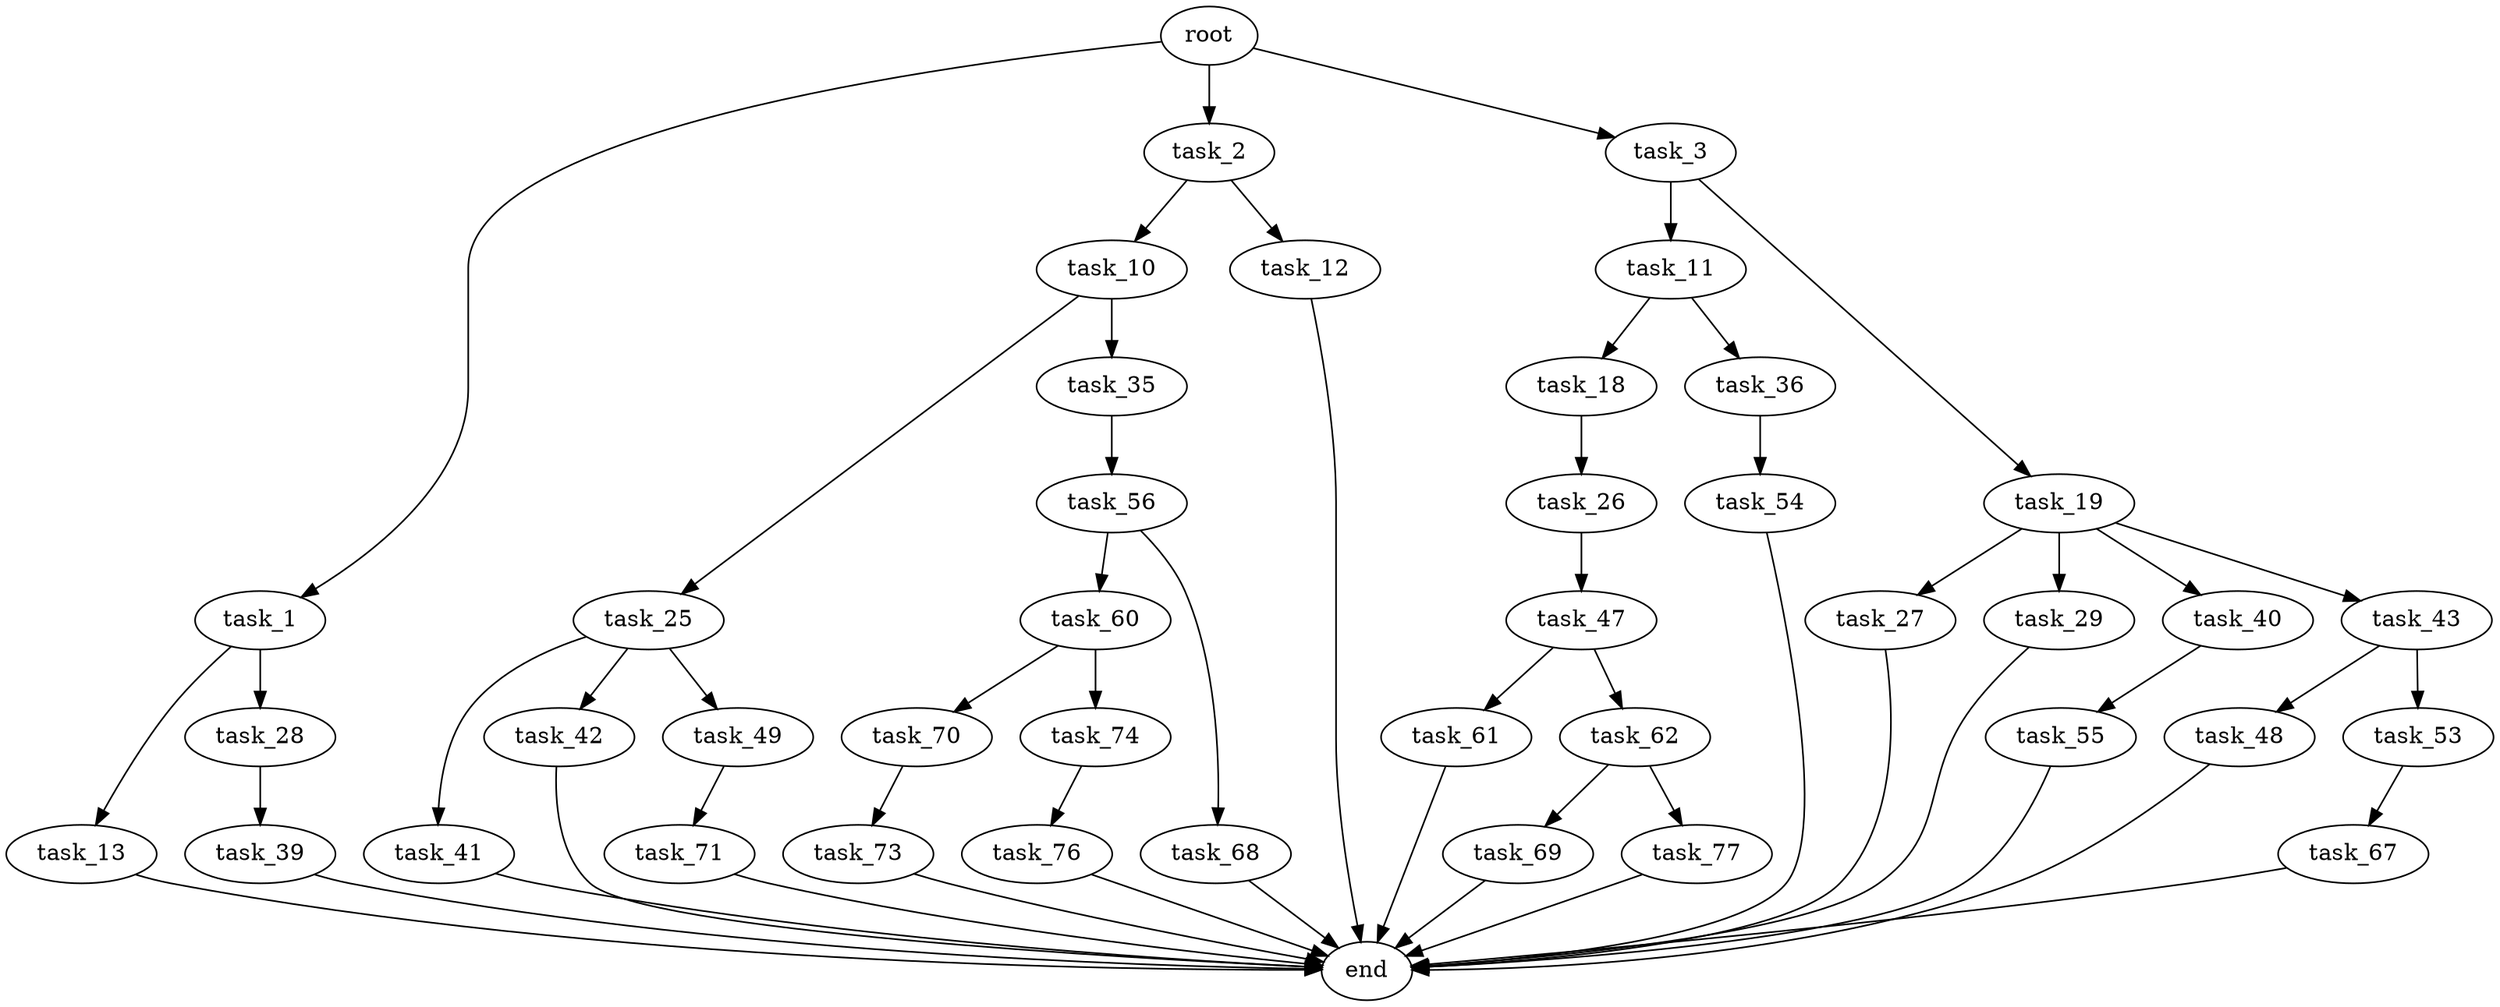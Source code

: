digraph G {
  root [size="0.000000"];
  task_1 [size="205846841868.000000"];
  task_2 [size="549755813888.000000"];
  task_3 [size="231928233984.000000"];
  task_13 [size="15157678719.000000"];
  task_28 [size="121840540692.000000"];
  task_10 [size="6138346908.000000"];
  task_12 [size="28991029248.000000"];
  task_11 [size="5418444291.000000"];
  task_19 [size="231928233984.000000"];
  task_25 [size="368293445632.000000"];
  task_35 [size="179982961056.000000"];
  task_18 [size="1073741824000.000000"];
  task_36 [size="1494371992.000000"];
  end [size="0.000000"];
  task_26 [size="724713478403.000000"];
  task_27 [size="43912877533.000000"];
  task_29 [size="9765626088.000000"];
  task_40 [size="782757789696.000000"];
  task_43 [size="3045746374.000000"];
  task_41 [size="1713381530.000000"];
  task_42 [size="98291840019.000000"];
  task_49 [size="497473034414.000000"];
  task_47 [size="627284562465.000000"];
  task_39 [size="17329722694.000000"];
  task_56 [size="44448800556.000000"];
  task_54 [size="782757789696.000000"];
  task_55 [size="8589934592.000000"];
  task_48 [size="368293445632.000000"];
  task_53 [size="549755813888.000000"];
  task_61 [size="36247392899.000000"];
  task_62 [size="68719476736.000000"];
  task_71 [size="3768105191.000000"];
  task_67 [size="61451664732.000000"];
  task_60 [size="8589934592.000000"];
  task_68 [size="25320111492.000000"];
  task_70 [size="40551018109.000000"];
  task_74 [size="1907372172.000000"];
  task_69 [size="44897007103.000000"];
  task_77 [size="134217728000.000000"];
  task_73 [size="134217728000.000000"];
  task_76 [size="4724114168.000000"];

  root -> task_1 [size="1.000000"];
  root -> task_2 [size="1.000000"];
  root -> task_3 [size="1.000000"];
  task_1 -> task_13 [size="134217728.000000"];
  task_1 -> task_28 [size="134217728.000000"];
  task_2 -> task_10 [size="536870912.000000"];
  task_2 -> task_12 [size="536870912.000000"];
  task_3 -> task_11 [size="301989888.000000"];
  task_3 -> task_19 [size="301989888.000000"];
  task_13 -> end [size="1.000000"];
  task_28 -> task_39 [size="134217728.000000"];
  task_10 -> task_25 [size="301989888.000000"];
  task_10 -> task_35 [size="301989888.000000"];
  task_12 -> end [size="1.000000"];
  task_11 -> task_18 [size="134217728.000000"];
  task_11 -> task_36 [size="134217728.000000"];
  task_19 -> task_27 [size="301989888.000000"];
  task_19 -> task_29 [size="301989888.000000"];
  task_19 -> task_40 [size="301989888.000000"];
  task_19 -> task_43 [size="301989888.000000"];
  task_25 -> task_41 [size="411041792.000000"];
  task_25 -> task_42 [size="411041792.000000"];
  task_25 -> task_49 [size="411041792.000000"];
  task_35 -> task_56 [size="134217728.000000"];
  task_18 -> task_26 [size="838860800.000000"];
  task_36 -> task_54 [size="33554432.000000"];
  task_26 -> task_47 [size="679477248.000000"];
  task_27 -> end [size="1.000000"];
  task_29 -> end [size="1.000000"];
  task_40 -> task_55 [size="679477248.000000"];
  task_43 -> task_48 [size="75497472.000000"];
  task_43 -> task_53 [size="75497472.000000"];
  task_41 -> end [size="1.000000"];
  task_42 -> end [size="1.000000"];
  task_49 -> task_71 [size="411041792.000000"];
  task_47 -> task_61 [size="411041792.000000"];
  task_47 -> task_62 [size="411041792.000000"];
  task_39 -> end [size="1.000000"];
  task_56 -> task_60 [size="33554432.000000"];
  task_56 -> task_68 [size="33554432.000000"];
  task_54 -> end [size="1.000000"];
  task_55 -> end [size="1.000000"];
  task_48 -> end [size="1.000000"];
  task_53 -> task_67 [size="536870912.000000"];
  task_61 -> end [size="1.000000"];
  task_62 -> task_69 [size="134217728.000000"];
  task_62 -> task_77 [size="134217728.000000"];
  task_71 -> end [size="1.000000"];
  task_67 -> end [size="1.000000"];
  task_60 -> task_70 [size="33554432.000000"];
  task_60 -> task_74 [size="33554432.000000"];
  task_68 -> end [size="1.000000"];
  task_70 -> task_73 [size="33554432.000000"];
  task_74 -> task_76 [size="33554432.000000"];
  task_69 -> end [size="1.000000"];
  task_77 -> end [size="1.000000"];
  task_73 -> end [size="1.000000"];
  task_76 -> end [size="1.000000"];
}
